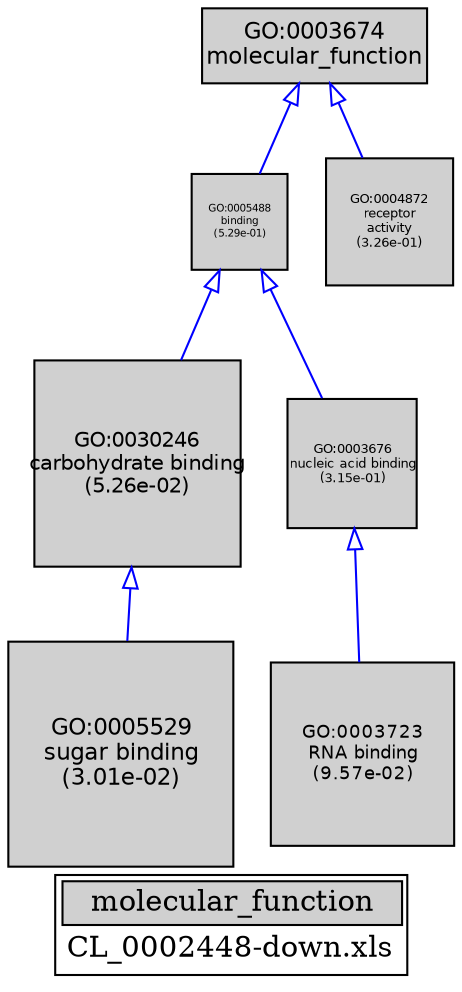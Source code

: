digraph "molecular_function" {
graph [ bgcolor = "#FFFFFF", label = <<TABLE COLOR="black" BGCOLOR="white"><TR><TD COLSPAN="2" BGCOLOR="#D0D0D0"><FONT COLOR="black">molecular_function</FONT></TD></TR><TR><TD BORDER="0">CL_0002448-down.xls</TD></TR></TABLE>> ];
node [ fontname = "Helvetica" ];

subgraph "nodes" {

node [ style = "filled", fixedsize = "true", width = 1, shape = "box", fontsize = 9, fillcolor = "#D0D0D0", fontcolor = "black", color = "black" ];

"GO:0005529" [ URL = "#GO:0005529", label = <<TABLE BORDER="0"><TR><TD>GO:0005529<BR/>sugar binding<BR/>(3.01e-02)</TD></TR></TABLE>>, width = 1.5, shape = "box", fontsize = 10.8, height = 1.5 ];
"GO:0030246" [ URL = "#GO:0030246", label = <<TABLE BORDER="0"><TR><TD>GO:0030246<BR/>carbohydrate binding<BR/>(5.26e-02)</TD></TR></TABLE>>, width = 1.37589429497, shape = "box", fontsize = 9.90643892376, height = 1.37589429497 ];
"GO:0003723" [ URL = "#GO:0003723", label = <<TABLE BORDER="0"><TR><TD>GO:0003723<BR/>RNA binding<BR/>(9.57e-02)</TD></TR></TABLE>>, width = 1.22879175691, shape = "box", fontsize = 8.84730064978, height = 1.22879175691 ];
"GO:0005488" [ URL = "#GO:0005488", label = <<TABLE BORDER="0"><TR><TD>GO:0005488<BR/>binding<BR/>(5.29e-01)</TD></TR></TABLE>>, width = 0.645543933094, shape = "box", fontsize = 5.0, height = 0.645543933094 ];
"GO:0004872" [ URL = "#GO:0004872", label = <<TABLE BORDER="0"><TR><TD>GO:0004872<BR/>receptor<BR/>activity<BR/>(3.26e-01)</TD></TR></TABLE>>, width = 0.852272748828, shape = "box", fontsize = 6.13636379156, height = 0.852272748828 ];
"GO:0003674" [ URL = "#GO:0003674", label = <<TABLE BORDER="0"><TR><TD>GO:0003674<BR/>molecular_function</TD></TR></TABLE>>, width = 1.5, shape = "box", fontsize = 10.8 ];
"GO:0003676" [ URL = "#GO:0003676", label = <<TABLE BORDER="0"><TR><TD>GO:0003676<BR/>nucleic acid binding<BR/>(3.15e-01)</TD></TR></TABLE>>, width = 0.865551000258, shape = "box", fontsize = 6.23196720186, height = 0.865551000258 ];
}
subgraph "edges" {


edge [ dir = "back", weight = 1 ];
subgraph "regulates" {


edge [ color = "cyan", arrowtail = "none" ];
subgraph "positive" {


edge [ color = "green", arrowtail = "vee" ];
}
subgraph "negative" {


edge [ color = "red", arrowtail = "tee" ];
}
}
subgraph "part_of" {


edge [ color = "purple", arrowtail = "diamond", weight = 2.5 ];
}
subgraph "is_a" {


edge [ color = "blue", arrowtail = "empty", weight = 5.0 ];
"GO:0003674" -> "GO:0005488";
"GO:0030246" -> "GO:0005529";
"GO:0003676" -> "GO:0003723";
"GO:0005488" -> "GO:0030246";
"GO:0005488" -> "GO:0003676";
"GO:0003674" -> "GO:0004872";
}
}
}
